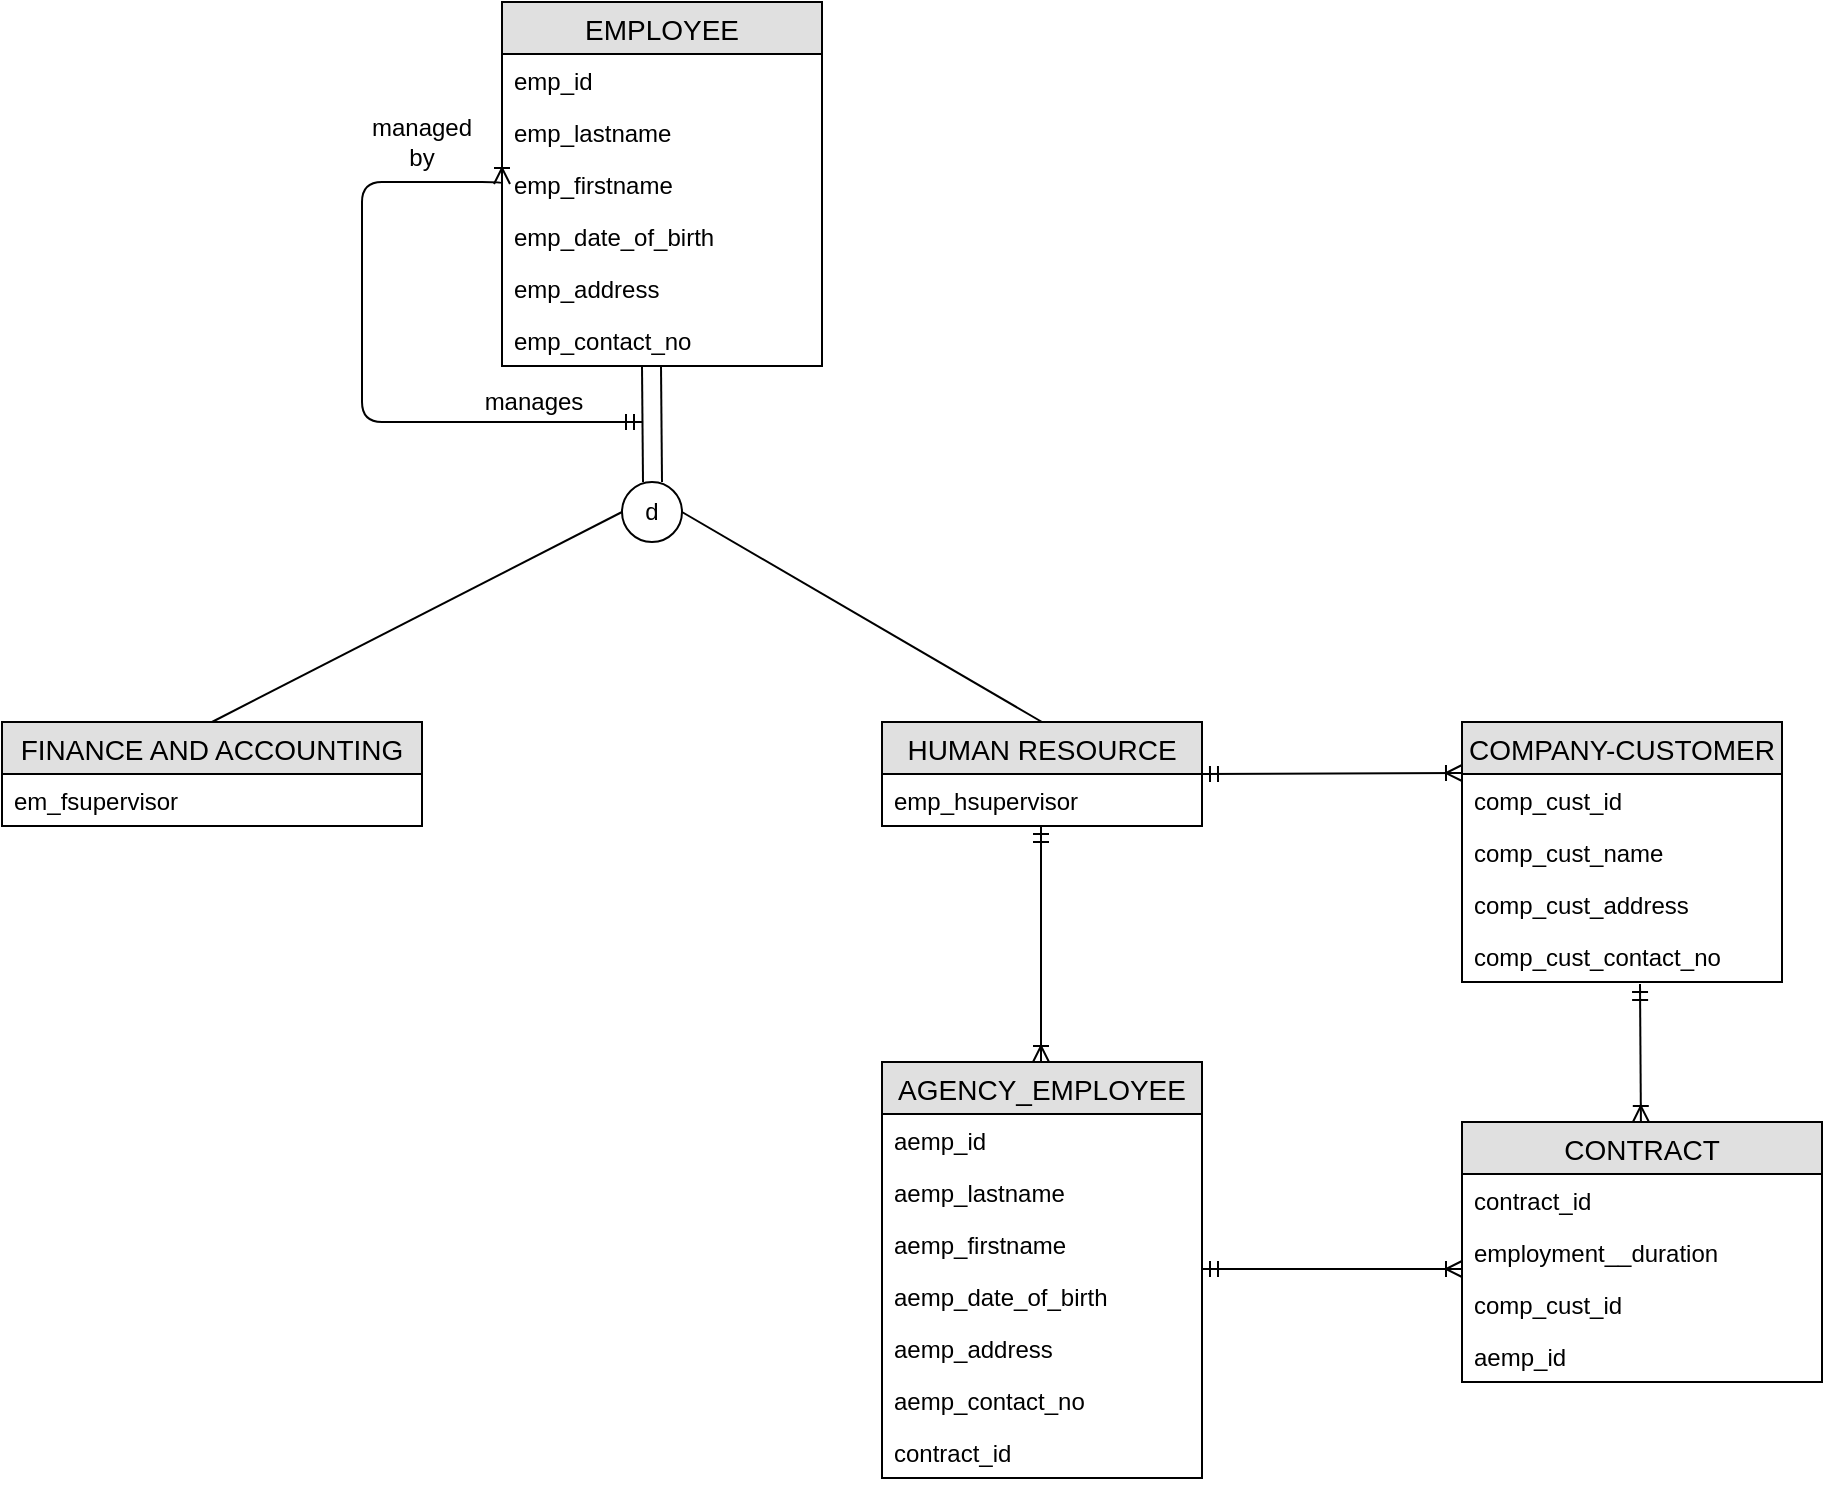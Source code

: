 <mxfile version="12.7.9" type="github"><diagram id="C5RBs43oDa-KdzZeNtuy" name="Page-1"><mxGraphModel dx="2150" dy="637" grid="1" gridSize="10" guides="1" tooltips="1" connect="1" arrows="1" fold="1" page="1" pageScale="1" pageWidth="827" pageHeight="1169" math="0" shadow="0"><root><mxCell id="WIyWlLk6GJQsqaUBKTNV-0"/><mxCell id="WIyWlLk6GJQsqaUBKTNV-1" parent="WIyWlLk6GJQsqaUBKTNV-0"/><mxCell id="Z1zgiDHQ0OBEuTumD0ks-0" value="EMPLOYEE" style="swimlane;fontStyle=0;childLayout=stackLayout;horizontal=1;startSize=26;fillColor=#e0e0e0;horizontalStack=0;resizeParent=1;resizeParentMax=0;resizeLast=0;collapsible=1;marginBottom=0;swimlaneFillColor=#ffffff;align=center;fontSize=14;" vertex="1" parent="WIyWlLk6GJQsqaUBKTNV-1"><mxGeometry x="160" y="280" width="160" height="182" as="geometry"/></mxCell><mxCell id="Z1zgiDHQ0OBEuTumD0ks-1" value="emp_id" style="text;strokeColor=none;fillColor=none;spacingLeft=4;spacingRight=4;overflow=hidden;rotatable=0;points=[[0,0.5],[1,0.5]];portConstraint=eastwest;fontSize=12;" vertex="1" parent="Z1zgiDHQ0OBEuTumD0ks-0"><mxGeometry y="26" width="160" height="26" as="geometry"/></mxCell><mxCell id="Z1zgiDHQ0OBEuTumD0ks-2" value="emp_lastname" style="text;strokeColor=none;fillColor=none;spacingLeft=4;spacingRight=4;overflow=hidden;rotatable=0;points=[[0,0.5],[1,0.5]];portConstraint=eastwest;fontSize=12;" vertex="1" parent="Z1zgiDHQ0OBEuTumD0ks-0"><mxGeometry y="52" width="160" height="26" as="geometry"/></mxCell><mxCell id="Z1zgiDHQ0OBEuTumD0ks-3" value="emp_firstname" style="text;strokeColor=none;fillColor=none;spacingLeft=4;spacingRight=4;overflow=hidden;rotatable=0;points=[[0,0.5],[1,0.5]];portConstraint=eastwest;fontSize=12;" vertex="1" parent="Z1zgiDHQ0OBEuTumD0ks-0"><mxGeometry y="78" width="160" height="26" as="geometry"/></mxCell><mxCell id="Z1zgiDHQ0OBEuTumD0ks-8" value="emp_date_of_birth" style="text;strokeColor=none;fillColor=none;spacingLeft=4;spacingRight=4;overflow=hidden;rotatable=0;points=[[0,0.5],[1,0.5]];portConstraint=eastwest;fontSize=12;" vertex="1" parent="Z1zgiDHQ0OBEuTumD0ks-0"><mxGeometry y="104" width="160" height="26" as="geometry"/></mxCell><mxCell id="Z1zgiDHQ0OBEuTumD0ks-9" value="emp_address" style="text;strokeColor=none;fillColor=none;spacingLeft=4;spacingRight=4;overflow=hidden;rotatable=0;points=[[0,0.5],[1,0.5]];portConstraint=eastwest;fontSize=12;" vertex="1" parent="Z1zgiDHQ0OBEuTumD0ks-0"><mxGeometry y="130" width="160" height="26" as="geometry"/></mxCell><mxCell id="Z1zgiDHQ0OBEuTumD0ks-10" value="emp_contact_no" style="text;strokeColor=none;fillColor=none;spacingLeft=4;spacingRight=4;overflow=hidden;rotatable=0;points=[[0,0.5],[1,0.5]];portConstraint=eastwest;fontSize=12;" vertex="1" parent="Z1zgiDHQ0OBEuTumD0ks-0"><mxGeometry y="156" width="160" height="26" as="geometry"/></mxCell><mxCell id="Z1zgiDHQ0OBEuTumD0ks-11" value="" style="endArrow=none;html=1;rounded=0;" edge="1" parent="WIyWlLk6GJQsqaUBKTNV-1"><mxGeometry relative="1" as="geometry"><mxPoint x="230" y="462" as="sourcePoint"/><mxPoint x="230.5" y="520" as="targetPoint"/></mxGeometry></mxCell><mxCell id="Z1zgiDHQ0OBEuTumD0ks-12" value="d" style="ellipse;whiteSpace=wrap;html=1;aspect=fixed;" vertex="1" parent="WIyWlLk6GJQsqaUBKTNV-1"><mxGeometry x="220" y="520" width="30" height="30" as="geometry"/></mxCell><mxCell id="Z1zgiDHQ0OBEuTumD0ks-13" value="" style="endArrow=none;html=1;rounded=0;" edge="1" parent="WIyWlLk6GJQsqaUBKTNV-1"><mxGeometry relative="1" as="geometry"><mxPoint x="239.5" y="462" as="sourcePoint"/><mxPoint x="240" y="520" as="targetPoint"/><Array as="points"/></mxGeometry></mxCell><mxCell id="Z1zgiDHQ0OBEuTumD0ks-15" value="" style="endArrow=none;html=1;exitX=0.5;exitY=0;exitDx=0;exitDy=0;" edge="1" parent="WIyWlLk6GJQsqaUBKTNV-1" source="Z1zgiDHQ0OBEuTumD0ks-22"><mxGeometry width="50" height="50" relative="1" as="geometry"><mxPoint x="170" y="585" as="sourcePoint"/><mxPoint x="220" y="535" as="targetPoint"/></mxGeometry></mxCell><mxCell id="Z1zgiDHQ0OBEuTumD0ks-16" value="" style="endArrow=none;html=1;exitX=0.5;exitY=0;exitDx=0;exitDy=0;" edge="1" parent="WIyWlLk6GJQsqaUBKTNV-1" source="Z1zgiDHQ0OBEuTumD0ks-26"><mxGeometry width="50" height="50" relative="1" as="geometry"><mxPoint x="310" y="585" as="sourcePoint"/><mxPoint x="250" y="535" as="targetPoint"/></mxGeometry></mxCell><mxCell id="Z1zgiDHQ0OBEuTumD0ks-22" value="FINANCE AND ACCOUNTING" style="swimlane;fontStyle=0;childLayout=stackLayout;horizontal=1;startSize=26;fillColor=#e0e0e0;horizontalStack=0;resizeParent=1;resizeParentMax=0;resizeLast=0;collapsible=1;marginBottom=0;swimlaneFillColor=#ffffff;align=center;fontSize=14;" vertex="1" parent="WIyWlLk6GJQsqaUBKTNV-1"><mxGeometry x="-90" y="640" width="210" height="52" as="geometry"/></mxCell><mxCell id="Z1zgiDHQ0OBEuTumD0ks-23" value="em_fsupervisor" style="text;strokeColor=none;fillColor=none;spacingLeft=4;spacingRight=4;overflow=hidden;rotatable=0;points=[[0,0.5],[1,0.5]];portConstraint=eastwest;fontSize=12;" vertex="1" parent="Z1zgiDHQ0OBEuTumD0ks-22"><mxGeometry y="26" width="210" height="26" as="geometry"/></mxCell><mxCell id="Z1zgiDHQ0OBEuTumD0ks-26" value="HUMAN RESOURCE" style="swimlane;fontStyle=0;childLayout=stackLayout;horizontal=1;startSize=26;fillColor=#e0e0e0;horizontalStack=0;resizeParent=1;resizeParentMax=0;resizeLast=0;collapsible=1;marginBottom=0;swimlaneFillColor=#ffffff;align=center;fontSize=14;" vertex="1" parent="WIyWlLk6GJQsqaUBKTNV-1"><mxGeometry x="350" y="640" width="160" height="52" as="geometry"/></mxCell><mxCell id="Z1zgiDHQ0OBEuTumD0ks-27" value="emp_hsupervisor" style="text;strokeColor=none;fillColor=none;spacingLeft=4;spacingRight=4;overflow=hidden;rotatable=0;points=[[0,0.5],[1,0.5]];portConstraint=eastwest;fontSize=12;" vertex="1" parent="Z1zgiDHQ0OBEuTumD0ks-26"><mxGeometry y="26" width="160" height="26" as="geometry"/></mxCell><mxCell id="Z1zgiDHQ0OBEuTumD0ks-30" value="AGENCY_EMPLOYEE" style="swimlane;fontStyle=0;childLayout=stackLayout;horizontal=1;startSize=26;fillColor=#e0e0e0;horizontalStack=0;resizeParent=1;resizeParentMax=0;resizeLast=0;collapsible=1;marginBottom=0;swimlaneFillColor=#ffffff;align=center;fontSize=14;" vertex="1" parent="WIyWlLk6GJQsqaUBKTNV-1"><mxGeometry x="350" y="810" width="160" height="208" as="geometry"/></mxCell><mxCell id="Z1zgiDHQ0OBEuTumD0ks-31" value="aemp_id" style="text;strokeColor=none;fillColor=none;spacingLeft=4;spacingRight=4;overflow=hidden;rotatable=0;points=[[0,0.5],[1,0.5]];portConstraint=eastwest;fontSize=12;" vertex="1" parent="Z1zgiDHQ0OBEuTumD0ks-30"><mxGeometry y="26" width="160" height="26" as="geometry"/></mxCell><mxCell id="Z1zgiDHQ0OBEuTumD0ks-32" value="aemp_lastname" style="text;strokeColor=none;fillColor=none;spacingLeft=4;spacingRight=4;overflow=hidden;rotatable=0;points=[[0,0.5],[1,0.5]];portConstraint=eastwest;fontSize=12;" vertex="1" parent="Z1zgiDHQ0OBEuTumD0ks-30"><mxGeometry y="52" width="160" height="26" as="geometry"/></mxCell><mxCell id="Z1zgiDHQ0OBEuTumD0ks-33" value="aemp_firstname" style="text;strokeColor=none;fillColor=none;spacingLeft=4;spacingRight=4;overflow=hidden;rotatable=0;points=[[0,0.5],[1,0.5]];portConstraint=eastwest;fontSize=12;" vertex="1" parent="Z1zgiDHQ0OBEuTumD0ks-30"><mxGeometry y="78" width="160" height="26" as="geometry"/></mxCell><mxCell id="Z1zgiDHQ0OBEuTumD0ks-34" value="aemp_date_of_birth" style="text;strokeColor=none;fillColor=none;spacingLeft=4;spacingRight=4;overflow=hidden;rotatable=0;points=[[0,0.5],[1,0.5]];portConstraint=eastwest;fontSize=12;" vertex="1" parent="Z1zgiDHQ0OBEuTumD0ks-30"><mxGeometry y="104" width="160" height="26" as="geometry"/></mxCell><mxCell id="Z1zgiDHQ0OBEuTumD0ks-35" value="aemp_address" style="text;strokeColor=none;fillColor=none;spacingLeft=4;spacingRight=4;overflow=hidden;rotatable=0;points=[[0,0.5],[1,0.5]];portConstraint=eastwest;fontSize=12;" vertex="1" parent="Z1zgiDHQ0OBEuTumD0ks-30"><mxGeometry y="130" width="160" height="26" as="geometry"/></mxCell><mxCell id="Z1zgiDHQ0OBEuTumD0ks-36" value="aemp_contact_no" style="text;strokeColor=none;fillColor=none;spacingLeft=4;spacingRight=4;overflow=hidden;rotatable=0;points=[[0,0.5],[1,0.5]];portConstraint=eastwest;fontSize=12;" vertex="1" parent="Z1zgiDHQ0OBEuTumD0ks-30"><mxGeometry y="156" width="160" height="26" as="geometry"/></mxCell><mxCell id="Z1zgiDHQ0OBEuTumD0ks-37" value="contract_id" style="text;strokeColor=none;fillColor=none;spacingLeft=4;spacingRight=4;overflow=hidden;rotatable=0;points=[[0,0.5],[1,0.5]];portConstraint=eastwest;fontSize=12;" vertex="1" parent="Z1zgiDHQ0OBEuTumD0ks-30"><mxGeometry y="182" width="160" height="26" as="geometry"/></mxCell><mxCell id="Z1zgiDHQ0OBEuTumD0ks-38" value="CONTRACT" style="swimlane;fontStyle=0;childLayout=stackLayout;horizontal=1;startSize=26;fillColor=#e0e0e0;horizontalStack=0;resizeParent=1;resizeParentMax=0;resizeLast=0;collapsible=1;marginBottom=0;swimlaneFillColor=#ffffff;align=center;fontSize=14;" vertex="1" parent="WIyWlLk6GJQsqaUBKTNV-1"><mxGeometry x="640" y="840" width="180" height="130" as="geometry"/></mxCell><mxCell id="Z1zgiDHQ0OBEuTumD0ks-39" value="contract_id" style="text;strokeColor=none;fillColor=none;spacingLeft=4;spacingRight=4;overflow=hidden;rotatable=0;points=[[0,0.5],[1,0.5]];portConstraint=eastwest;fontSize=12;" vertex="1" parent="Z1zgiDHQ0OBEuTumD0ks-38"><mxGeometry y="26" width="180" height="26" as="geometry"/></mxCell><mxCell id="Z1zgiDHQ0OBEuTumD0ks-40" value="employment__duration" style="text;strokeColor=none;fillColor=none;spacingLeft=4;spacingRight=4;overflow=hidden;rotatable=0;points=[[0,0.5],[1,0.5]];portConstraint=eastwest;fontSize=12;" vertex="1" parent="Z1zgiDHQ0OBEuTumD0ks-38"><mxGeometry y="52" width="180" height="26" as="geometry"/></mxCell><mxCell id="Z1zgiDHQ0OBEuTumD0ks-54" value="comp_cust_id" style="text;strokeColor=none;fillColor=none;spacingLeft=4;spacingRight=4;overflow=hidden;rotatable=0;points=[[0,0.5],[1,0.5]];portConstraint=eastwest;fontSize=12;" vertex="1" parent="Z1zgiDHQ0OBEuTumD0ks-38"><mxGeometry y="78" width="180" height="26" as="geometry"/></mxCell><mxCell id="Z1zgiDHQ0OBEuTumD0ks-55" value="aemp_id" style="text;strokeColor=none;fillColor=none;spacingLeft=4;spacingRight=4;overflow=hidden;rotatable=0;points=[[0,0.5],[1,0.5]];portConstraint=eastwest;fontSize=12;" vertex="1" parent="Z1zgiDHQ0OBEuTumD0ks-38"><mxGeometry y="104" width="180" height="26" as="geometry"/></mxCell><mxCell id="Z1zgiDHQ0OBEuTumD0ks-42" value="COMPANY-CUSTOMER" style="swimlane;fontStyle=0;childLayout=stackLayout;horizontal=1;startSize=26;fillColor=#e0e0e0;horizontalStack=0;resizeParent=1;resizeParentMax=0;resizeLast=0;collapsible=1;marginBottom=0;swimlaneFillColor=#ffffff;align=center;fontSize=14;" vertex="1" parent="WIyWlLk6GJQsqaUBKTNV-1"><mxGeometry x="640" y="640" width="160" height="130" as="geometry"/></mxCell><mxCell id="Z1zgiDHQ0OBEuTumD0ks-43" value="comp_cust_id" style="text;strokeColor=none;fillColor=none;spacingLeft=4;spacingRight=4;overflow=hidden;rotatable=0;points=[[0,0.5],[1,0.5]];portConstraint=eastwest;fontSize=12;" vertex="1" parent="Z1zgiDHQ0OBEuTumD0ks-42"><mxGeometry y="26" width="160" height="26" as="geometry"/></mxCell><mxCell id="Z1zgiDHQ0OBEuTumD0ks-44" value="comp_cust_name" style="text;strokeColor=none;fillColor=none;spacingLeft=4;spacingRight=4;overflow=hidden;rotatable=0;points=[[0,0.5],[1,0.5]];portConstraint=eastwest;fontSize=12;" vertex="1" parent="Z1zgiDHQ0OBEuTumD0ks-42"><mxGeometry y="52" width="160" height="26" as="geometry"/></mxCell><mxCell id="Z1zgiDHQ0OBEuTumD0ks-45" value="comp_cust_address" style="text;strokeColor=none;fillColor=none;spacingLeft=4;spacingRight=4;overflow=hidden;rotatable=0;points=[[0,0.5],[1,0.5]];portConstraint=eastwest;fontSize=12;" vertex="1" parent="Z1zgiDHQ0OBEuTumD0ks-42"><mxGeometry y="78" width="160" height="26" as="geometry"/></mxCell><mxCell id="Z1zgiDHQ0OBEuTumD0ks-46" value="comp_cust_contact_no" style="text;strokeColor=none;fillColor=none;spacingLeft=4;spacingRight=4;overflow=hidden;rotatable=0;points=[[0,0.5],[1,0.5]];portConstraint=eastwest;fontSize=12;" vertex="1" parent="Z1zgiDHQ0OBEuTumD0ks-42"><mxGeometry y="104" width="160" height="26" as="geometry"/></mxCell><mxCell id="Z1zgiDHQ0OBEuTumD0ks-47" value="" style="edgeStyle=orthogonalEdgeStyle;fontSize=12;html=1;endArrow=ERoneToMany;startArrow=ERmandOne;entryX=0;entryY=0.5;entryDx=0;entryDy=0;" edge="1" parent="WIyWlLk6GJQsqaUBKTNV-1" target="Z1zgiDHQ0OBEuTumD0ks-3"><mxGeometry width="100" height="100" relative="1" as="geometry"><mxPoint x="230" y="490" as="sourcePoint"/><mxPoint x="60" y="370" as="targetPoint"/><Array as="points"><mxPoint x="90" y="490"/><mxPoint x="90" y="370"/></Array></mxGeometry></mxCell><mxCell id="Z1zgiDHQ0OBEuTumD0ks-48" value="manages" style="text;html=1;strokeColor=none;fillColor=none;align=center;verticalAlign=middle;whiteSpace=wrap;rounded=0;" vertex="1" parent="WIyWlLk6GJQsqaUBKTNV-1"><mxGeometry x="156" y="470" width="40" height="20" as="geometry"/></mxCell><mxCell id="Z1zgiDHQ0OBEuTumD0ks-49" value="managed by" style="text;html=1;strokeColor=none;fillColor=none;align=center;verticalAlign=middle;whiteSpace=wrap;rounded=0;" vertex="1" parent="WIyWlLk6GJQsqaUBKTNV-1"><mxGeometry x="100" y="340" width="40" height="20" as="geometry"/></mxCell><mxCell id="Z1zgiDHQ0OBEuTumD0ks-50" value="" style="fontSize=12;html=1;endArrow=ERoneToMany;startArrow=ERmandOne;exitX=1;exitY=0.5;exitDx=0;exitDy=0;" edge="1" parent="WIyWlLk6GJQsqaUBKTNV-1" source="Z1zgiDHQ0OBEuTumD0ks-26"><mxGeometry width="100" height="100" relative="1" as="geometry"><mxPoint x="530" y="665.5" as="sourcePoint"/><mxPoint x="640" y="665.5" as="targetPoint"/></mxGeometry></mxCell><mxCell id="Z1zgiDHQ0OBEuTumD0ks-51" value="" style="fontSize=12;html=1;endArrow=ERoneToMany;startArrow=ERmandOne;" edge="1" parent="WIyWlLk6GJQsqaUBKTNV-1"><mxGeometry width="100" height="100" relative="1" as="geometry"><mxPoint x="429.5" y="692" as="sourcePoint"/><mxPoint x="429.5" y="810" as="targetPoint"/></mxGeometry></mxCell><mxCell id="Z1zgiDHQ0OBEuTumD0ks-52" value="" style="fontSize=12;html=1;endArrow=ERoneToMany;startArrow=ERmandOne;entryX=0.497;entryY=0;entryDx=0;entryDy=0;entryPerimeter=0;" edge="1" parent="WIyWlLk6GJQsqaUBKTNV-1" target="Z1zgiDHQ0OBEuTumD0ks-38"><mxGeometry width="100" height="100" relative="1" as="geometry"><mxPoint x="729" y="771" as="sourcePoint"/><mxPoint x="719.5" y="830" as="targetPoint"/></mxGeometry></mxCell><mxCell id="Z1zgiDHQ0OBEuTumD0ks-53" value="" style="fontSize=12;html=1;endArrow=ERoneToMany;startArrow=ERmandOne;entryX=0;entryY=0.827;entryDx=0;entryDy=0;entryPerimeter=0;" edge="1" parent="WIyWlLk6GJQsqaUBKTNV-1" target="Z1zgiDHQ0OBEuTumD0ks-40"><mxGeometry width="100" height="100" relative="1" as="geometry"><mxPoint x="510" y="913.5" as="sourcePoint"/><mxPoint x="620" y="913.5" as="targetPoint"/></mxGeometry></mxCell></root></mxGraphModel></diagram></mxfile>